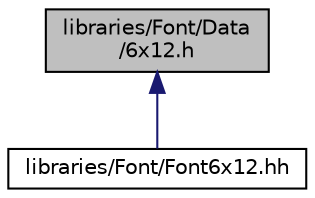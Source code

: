 digraph "libraries/Font/Data/6x12.h"
{
  edge [fontname="Helvetica",fontsize="10",labelfontname="Helvetica",labelfontsize="10"];
  node [fontname="Helvetica",fontsize="10",shape=record];
  Node1 [label="libraries/Font/Data\l/6x12.h",height=0.2,width=0.4,color="black", fillcolor="grey75", style="filled", fontcolor="black"];
  Node1 -> Node2 [dir="back",color="midnightblue",fontsize="10",style="solid",fontname="Helvetica"];
  Node2 [label="libraries/Font/Font6x12.hh",height=0.2,width=0.4,color="black", fillcolor="white", style="filled",URL="$dd/d33/Font6x12_8hh.html"];
}
